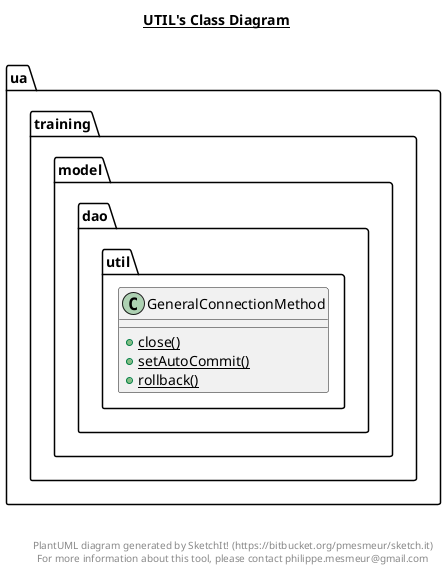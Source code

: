 @startuml

title __UTIL's Class Diagram__\n

  package ua.training.model.dao {
    package ua.training.model.dao.util {
      class GeneralConnectionMethod {
          {static} + close()
          {static} + setAutoCommit()
          {static} + rollback()
      }
    }
  }
  



right footer


PlantUML diagram generated by SketchIt! (https://bitbucket.org/pmesmeur/sketch.it)
For more information about this tool, please contact philippe.mesmeur@gmail.com
endfooter

@enduml
